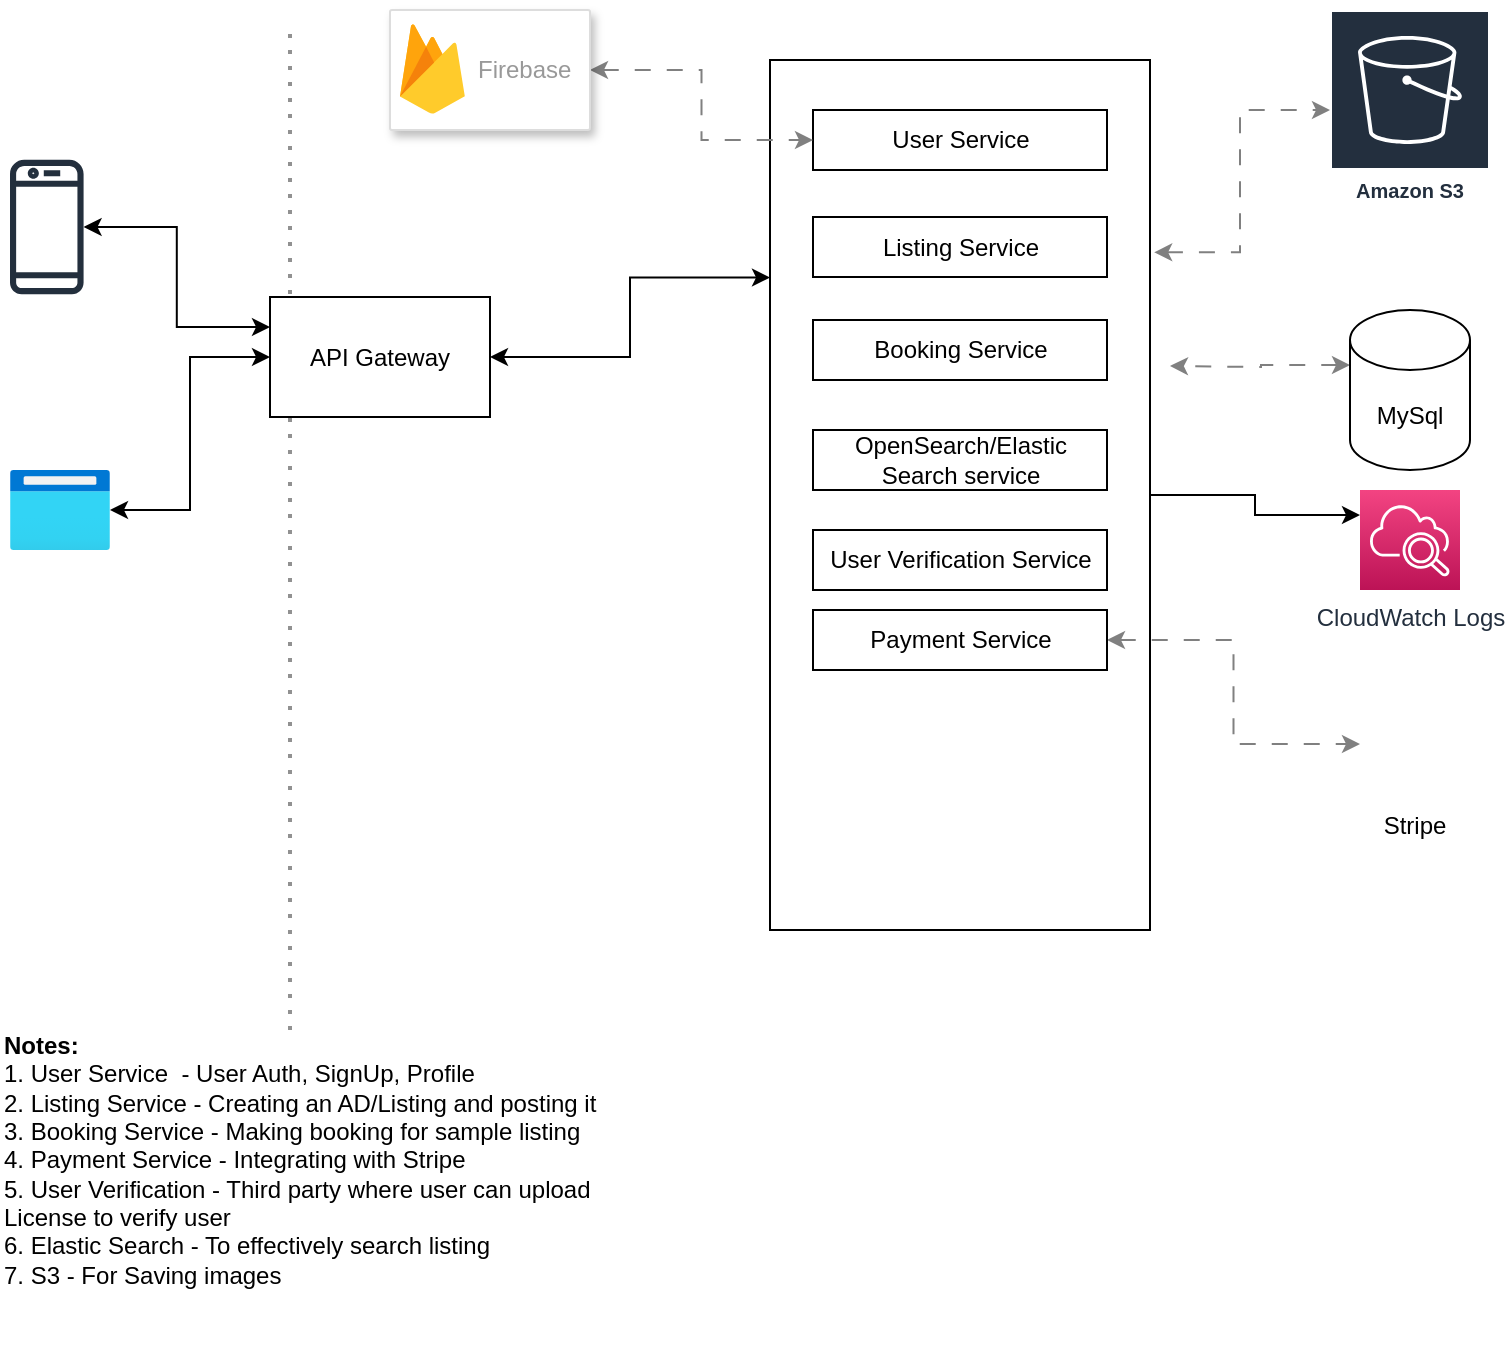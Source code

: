 <mxfile version="20.8.3" type="github">
  <diagram id="GRluOWZkKIe7Q2GazVMt" name="Page-1">
    <mxGraphModel dx="1050" dy="581" grid="1" gridSize="10" guides="1" tooltips="1" connect="1" arrows="1" fold="1" page="1" pageScale="1" pageWidth="850" pageHeight="1100" math="0" shadow="0">
      <root>
        <mxCell id="0" />
        <mxCell id="1" parent="0" />
        <mxCell id="SsJ6db9j9dE5ya5NohHF-3" style="edgeStyle=orthogonalEdgeStyle;rounded=0;orthogonalLoop=1;jettySize=auto;html=1;exitX=1;exitY=0.5;exitDx=0;exitDy=0;entryX=0;entryY=0.25;entryDx=0;entryDy=0;entryPerimeter=0;" edge="1" parent="1" source="DdpInW4cmCt2tAZ-7zsU-28" target="SsJ6db9j9dE5ya5NohHF-2">
          <mxGeometry relative="1" as="geometry" />
        </mxCell>
        <mxCell id="SsJ6db9j9dE5ya5NohHF-14" style="edgeStyle=orthogonalEdgeStyle;rounded=0;orthogonalLoop=1;jettySize=auto;html=1;exitX=1.011;exitY=0.221;exitDx=0;exitDy=0;dashed=1;dashPattern=8 8;strokeColor=#808080;startArrow=classic;startFill=1;exitPerimeter=0;" edge="1" parent="1" source="DdpInW4cmCt2tAZ-7zsU-28" target="SsJ6db9j9dE5ya5NohHF-13">
          <mxGeometry relative="1" as="geometry">
            <Array as="points">
              <mxPoint x="655" y="151" />
              <mxPoint x="655" y="80" />
            </Array>
          </mxGeometry>
        </mxCell>
        <mxCell id="DdpInW4cmCt2tAZ-7zsU-28" value="" style="rounded=0;whiteSpace=wrap;html=1;strokeWidth=1;fillColor=none;" parent="1" vertex="1">
          <mxGeometry x="420" y="55" width="190" height="435" as="geometry" />
        </mxCell>
        <mxCell id="DdpInW4cmCt2tAZ-7zsU-20" style="edgeStyle=orthogonalEdgeStyle;rounded=0;orthogonalLoop=1;jettySize=auto;html=1;entryX=0;entryY=0.25;entryDx=0;entryDy=0;strokeColor=#000000;startArrow=classic;startFill=1;" parent="1" source="DdpInW4cmCt2tAZ-7zsU-1" target="DdpInW4cmCt2tAZ-7zsU-19" edge="1">
          <mxGeometry relative="1" as="geometry" />
        </mxCell>
        <mxCell id="DdpInW4cmCt2tAZ-7zsU-1" value="" style="sketch=0;outlineConnect=0;fontColor=#232F3E;gradientColor=none;fillColor=#232F3D;strokeColor=none;dashed=0;verticalLabelPosition=bottom;verticalAlign=top;align=center;html=1;fontSize=12;fontStyle=0;aspect=fixed;pointerEvents=1;shape=mxgraph.aws4.mobile_client;" parent="1" vertex="1">
          <mxGeometry x="40" y="103.5" width="36.79" height="70" as="geometry" />
        </mxCell>
        <mxCell id="DdpInW4cmCt2tAZ-7zsU-21" style="edgeStyle=orthogonalEdgeStyle;rounded=0;orthogonalLoop=1;jettySize=auto;html=1;entryX=0;entryY=0.5;entryDx=0;entryDy=0;strokeColor=#000000;startArrow=classic;startFill=1;" parent="1" source="DdpInW4cmCt2tAZ-7zsU-2" target="DdpInW4cmCt2tAZ-7zsU-19" edge="1">
          <mxGeometry relative="1" as="geometry" />
        </mxCell>
        <mxCell id="DdpInW4cmCt2tAZ-7zsU-2" value="" style="aspect=fixed;html=1;points=[];align=center;image;fontSize=12;image=img/lib/azure2/general/Browser.svg;" parent="1" vertex="1">
          <mxGeometry x="40" y="260" width="50" height="40" as="geometry" />
        </mxCell>
        <mxCell id="DdpInW4cmCt2tAZ-7zsU-4" value="User Service" style="rounded=0;whiteSpace=wrap;html=1;" parent="1" vertex="1">
          <mxGeometry x="441.5" y="80" width="147" height="30" as="geometry" />
        </mxCell>
        <mxCell id="DdpInW4cmCt2tAZ-7zsU-5" value="Listing Service" style="rounded=0;whiteSpace=wrap;html=1;" parent="1" vertex="1">
          <mxGeometry x="441.5" y="133.5" width="147" height="30" as="geometry" />
        </mxCell>
        <mxCell id="DdpInW4cmCt2tAZ-7zsU-6" value="Booking Service" style="rounded=0;whiteSpace=wrap;html=1;" parent="1" vertex="1">
          <mxGeometry x="441.5" y="185" width="147" height="30" as="geometry" />
        </mxCell>
        <mxCell id="SsJ6db9j9dE5ya5NohHF-21" style="edgeStyle=orthogonalEdgeStyle;rounded=0;orthogonalLoop=1;jettySize=auto;html=1;exitX=1;exitY=0.5;exitDx=0;exitDy=0;entryX=0;entryY=0.5;entryDx=0;entryDy=0;dashed=1;dashPattern=8 8;strokeColor=#808080;startArrow=classic;startFill=1;" edge="1" parent="1" source="DdpInW4cmCt2tAZ-7zsU-7" target="SsJ6db9j9dE5ya5NohHF-20">
          <mxGeometry relative="1" as="geometry" />
        </mxCell>
        <mxCell id="DdpInW4cmCt2tAZ-7zsU-7" value="Payment Service" style="rounded=0;whiteSpace=wrap;html=1;" parent="1" vertex="1">
          <mxGeometry x="441.5" y="330" width="147" height="30" as="geometry" />
        </mxCell>
        <mxCell id="SsJ6db9j9dE5ya5NohHF-15" style="edgeStyle=orthogonalEdgeStyle;rounded=0;orthogonalLoop=1;jettySize=auto;html=1;exitX=0;exitY=0;exitDx=0;exitDy=27.5;exitPerimeter=0;dashed=1;dashPattern=8 8;strokeColor=#808080;startArrow=classic;startFill=1;" edge="1" parent="1" source="DdpInW4cmCt2tAZ-7zsU-9">
          <mxGeometry relative="1" as="geometry">
            <mxPoint x="620" y="208" as="targetPoint" />
          </mxGeometry>
        </mxCell>
        <mxCell id="DdpInW4cmCt2tAZ-7zsU-9" value="MySql" style="shape=cylinder3;whiteSpace=wrap;html=1;boundedLbl=1;backgroundOutline=1;size=15;" parent="1" vertex="1">
          <mxGeometry x="710" y="180" width="60" height="80" as="geometry" />
        </mxCell>
        <mxCell id="DdpInW4cmCt2tAZ-7zsU-10" value="" style="endArrow=none;dashed=1;html=1;dashPattern=1 3;strokeWidth=2;rounded=0;strokeColor=#919191;" parent="1" edge="1">
          <mxGeometry width="50" height="50" relative="1" as="geometry">
            <mxPoint x="180" y="540" as="sourcePoint" />
            <mxPoint x="180" y="40" as="targetPoint" />
          </mxGeometry>
        </mxCell>
        <mxCell id="DdpInW4cmCt2tAZ-7zsU-29" style="edgeStyle=orthogonalEdgeStyle;rounded=0;orthogonalLoop=1;jettySize=auto;html=1;exitX=1;exitY=0.5;exitDx=0;exitDy=0;entryX=0;entryY=0.25;entryDx=0;entryDy=0;strokeColor=#000000;startArrow=classic;startFill=1;" parent="1" source="DdpInW4cmCt2tAZ-7zsU-19" target="DdpInW4cmCt2tAZ-7zsU-28" edge="1">
          <mxGeometry relative="1" as="geometry" />
        </mxCell>
        <mxCell id="DdpInW4cmCt2tAZ-7zsU-19" value="API Gateway" style="rounded=0;whiteSpace=wrap;html=1;strokeWidth=1;" parent="1" vertex="1">
          <mxGeometry x="170" y="173.5" width="110" height="60" as="geometry" />
        </mxCell>
        <mxCell id="SsJ6db9j9dE5ya5NohHF-1" value="OpenSearch/Elastic Search service" style="rounded=0;whiteSpace=wrap;html=1;" vertex="1" parent="1">
          <mxGeometry x="441.5" y="240" width="147" height="30" as="geometry" />
        </mxCell>
        <mxCell id="SsJ6db9j9dE5ya5NohHF-2" value="CloudWatch Logs" style="sketch=0;points=[[0,0,0],[0.25,0,0],[0.5,0,0],[0.75,0,0],[1,0,0],[0,1,0],[0.25,1,0],[0.5,1,0],[0.75,1,0],[1,1,0],[0,0.25,0],[0,0.5,0],[0,0.75,0],[1,0.25,0],[1,0.5,0],[1,0.75,0]];points=[[0,0,0],[0.25,0,0],[0.5,0,0],[0.75,0,0],[1,0,0],[0,1,0],[0.25,1,0],[0.5,1,0],[0.75,1,0],[1,1,0],[0,0.25,0],[0,0.5,0],[0,0.75,0],[1,0.25,0],[1,0.5,0],[1,0.75,0]];outlineConnect=0;fontColor=#232F3E;gradientColor=#F34482;gradientDirection=north;fillColor=#BC1356;strokeColor=#ffffff;dashed=0;verticalLabelPosition=bottom;verticalAlign=top;align=center;html=1;fontSize=12;fontStyle=0;aspect=fixed;shape=mxgraph.aws4.resourceIcon;resIcon=mxgraph.aws4.cloudwatch_2;" vertex="1" parent="1">
          <mxGeometry x="715" y="270" width="50" height="50" as="geometry" />
        </mxCell>
        <mxCell id="SsJ6db9j9dE5ya5NohHF-12" style="edgeStyle=orthogonalEdgeStyle;rounded=0;orthogonalLoop=1;jettySize=auto;html=1;entryX=0;entryY=0.5;entryDx=0;entryDy=0;startArrow=classic;startFill=1;dashed=1;dashPattern=8 8;strokeColor=#808080;" edge="1" parent="1" source="SsJ6db9j9dE5ya5NohHF-10" target="DdpInW4cmCt2tAZ-7zsU-4">
          <mxGeometry relative="1" as="geometry" />
        </mxCell>
        <mxCell id="SsJ6db9j9dE5ya5NohHF-10" value="" style="strokeColor=#dddddd;shadow=1;strokeWidth=1;rounded=1;absoluteArcSize=1;arcSize=2;" vertex="1" parent="1">
          <mxGeometry x="230" y="30" width="100" height="60" as="geometry" />
        </mxCell>
        <mxCell id="SsJ6db9j9dE5ya5NohHF-11" value="Firebase" style="sketch=0;dashed=0;connectable=0;html=1;fillColor=#5184F3;strokeColor=none;shape=mxgraph.gcp2.firebase;part=1;labelPosition=right;verticalLabelPosition=middle;align=left;verticalAlign=middle;spacingLeft=5;fontColor=#999999;fontSize=12;" vertex="1" parent="SsJ6db9j9dE5ya5NohHF-10">
          <mxGeometry width="32.4" height="45" relative="1" as="geometry">
            <mxPoint x="5" y="7" as="offset" />
          </mxGeometry>
        </mxCell>
        <mxCell id="SsJ6db9j9dE5ya5NohHF-13" value="Amazon S3" style="sketch=0;outlineConnect=0;fontColor=#232F3E;gradientColor=none;strokeColor=#ffffff;fillColor=#232F3E;dashed=0;verticalLabelPosition=middle;verticalAlign=bottom;align=center;html=1;whiteSpace=wrap;fontSize=10;fontStyle=1;spacing=3;shape=mxgraph.aws4.productIcon;prIcon=mxgraph.aws4.s3;" vertex="1" parent="1">
          <mxGeometry x="700" y="30" width="80" height="100" as="geometry" />
        </mxCell>
        <mxCell id="SsJ6db9j9dE5ya5NohHF-17" value="&lt;b&gt;Notes:&lt;/b&gt;&lt;br&gt;1. User Service &amp;nbsp;- User Auth, SignUp, Profile&lt;br&gt;2. Listing Service - Creating an AD/Listing and posting it&lt;br&gt;3. Booking Service - Making booking for sample listing&lt;br&gt;4. Payment Service - Integrating with Stripe&amp;nbsp;&lt;br&gt;5. User Verification - Third party where user can upload License to verify user&lt;br&gt;6. Elastic Search - To effectively search listing&lt;br&gt;7. S3 - For Saving images" style="text;html=1;strokeColor=none;fillColor=none;align=left;verticalAlign=middle;whiteSpace=wrap;rounded=0;" vertex="1" parent="1">
          <mxGeometry x="35" y="510" width="325" height="190" as="geometry" />
        </mxCell>
        <mxCell id="SsJ6db9j9dE5ya5NohHF-19" value="User Verification Service" style="rounded=0;whiteSpace=wrap;html=1;" vertex="1" parent="1">
          <mxGeometry x="441.5" y="290" width="147" height="30" as="geometry" />
        </mxCell>
        <mxCell id="SsJ6db9j9dE5ya5NohHF-20" value="Stripe" style="shape=image;html=1;verticalAlign=top;verticalLabelPosition=bottom;labelBackgroundColor=#ffffff;imageAspect=0;aspect=fixed;image=https://cdn2.iconfinder.com/data/icons/social-media-and-payment/64/-69-128.png" vertex="1" parent="1">
          <mxGeometry x="715" y="370" width="54" height="54" as="geometry" />
        </mxCell>
      </root>
    </mxGraphModel>
  </diagram>
</mxfile>

